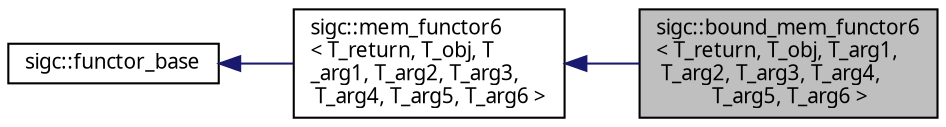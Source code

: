 digraph "sigc::bound_mem_functor6&lt; T_return, T_obj, T_arg1, T_arg2, T_arg3, T_arg4, T_arg5, T_arg6 &gt;"
{
  edge [fontname="Sans",fontsize="10",labelfontname="Sans",labelfontsize="10"];
  node [fontname="Sans",fontsize="10",shape=record];
  rankdir="LR";
  Node1 [label="sigc::bound_mem_functor6\l\< T_return, T_obj, T_arg1,\l T_arg2, T_arg3, T_arg4,\l T_arg5, T_arg6 \>",height=0.2,width=0.4,color="black", fillcolor="grey75", style="filled" fontcolor="black"];
  Node2 -> Node1 [dir="back",color="midnightblue",fontsize="10",style="solid",fontname="Sans"];
  Node2 [label="sigc::mem_functor6\l\< T_return, T_obj, T\l_arg1, T_arg2, T_arg3,\l T_arg4, T_arg5, T_arg6 \>",height=0.2,width=0.4,color="black", fillcolor="white", style="filled",URL="$classsigc_1_1mem__functor6.html",tooltip="mem_functor6 wraps methods with 6 argument(s)."];
  Node3 -> Node2 [dir="back",color="midnightblue",fontsize="10",style="solid",fontname="Sans"];
  Node3 [label="sigc::functor_base",height=0.2,width=0.4,color="black", fillcolor="white", style="filled",URL="$structsigc_1_1functor__base.html",tooltip="A hint to the compiler."];
}
